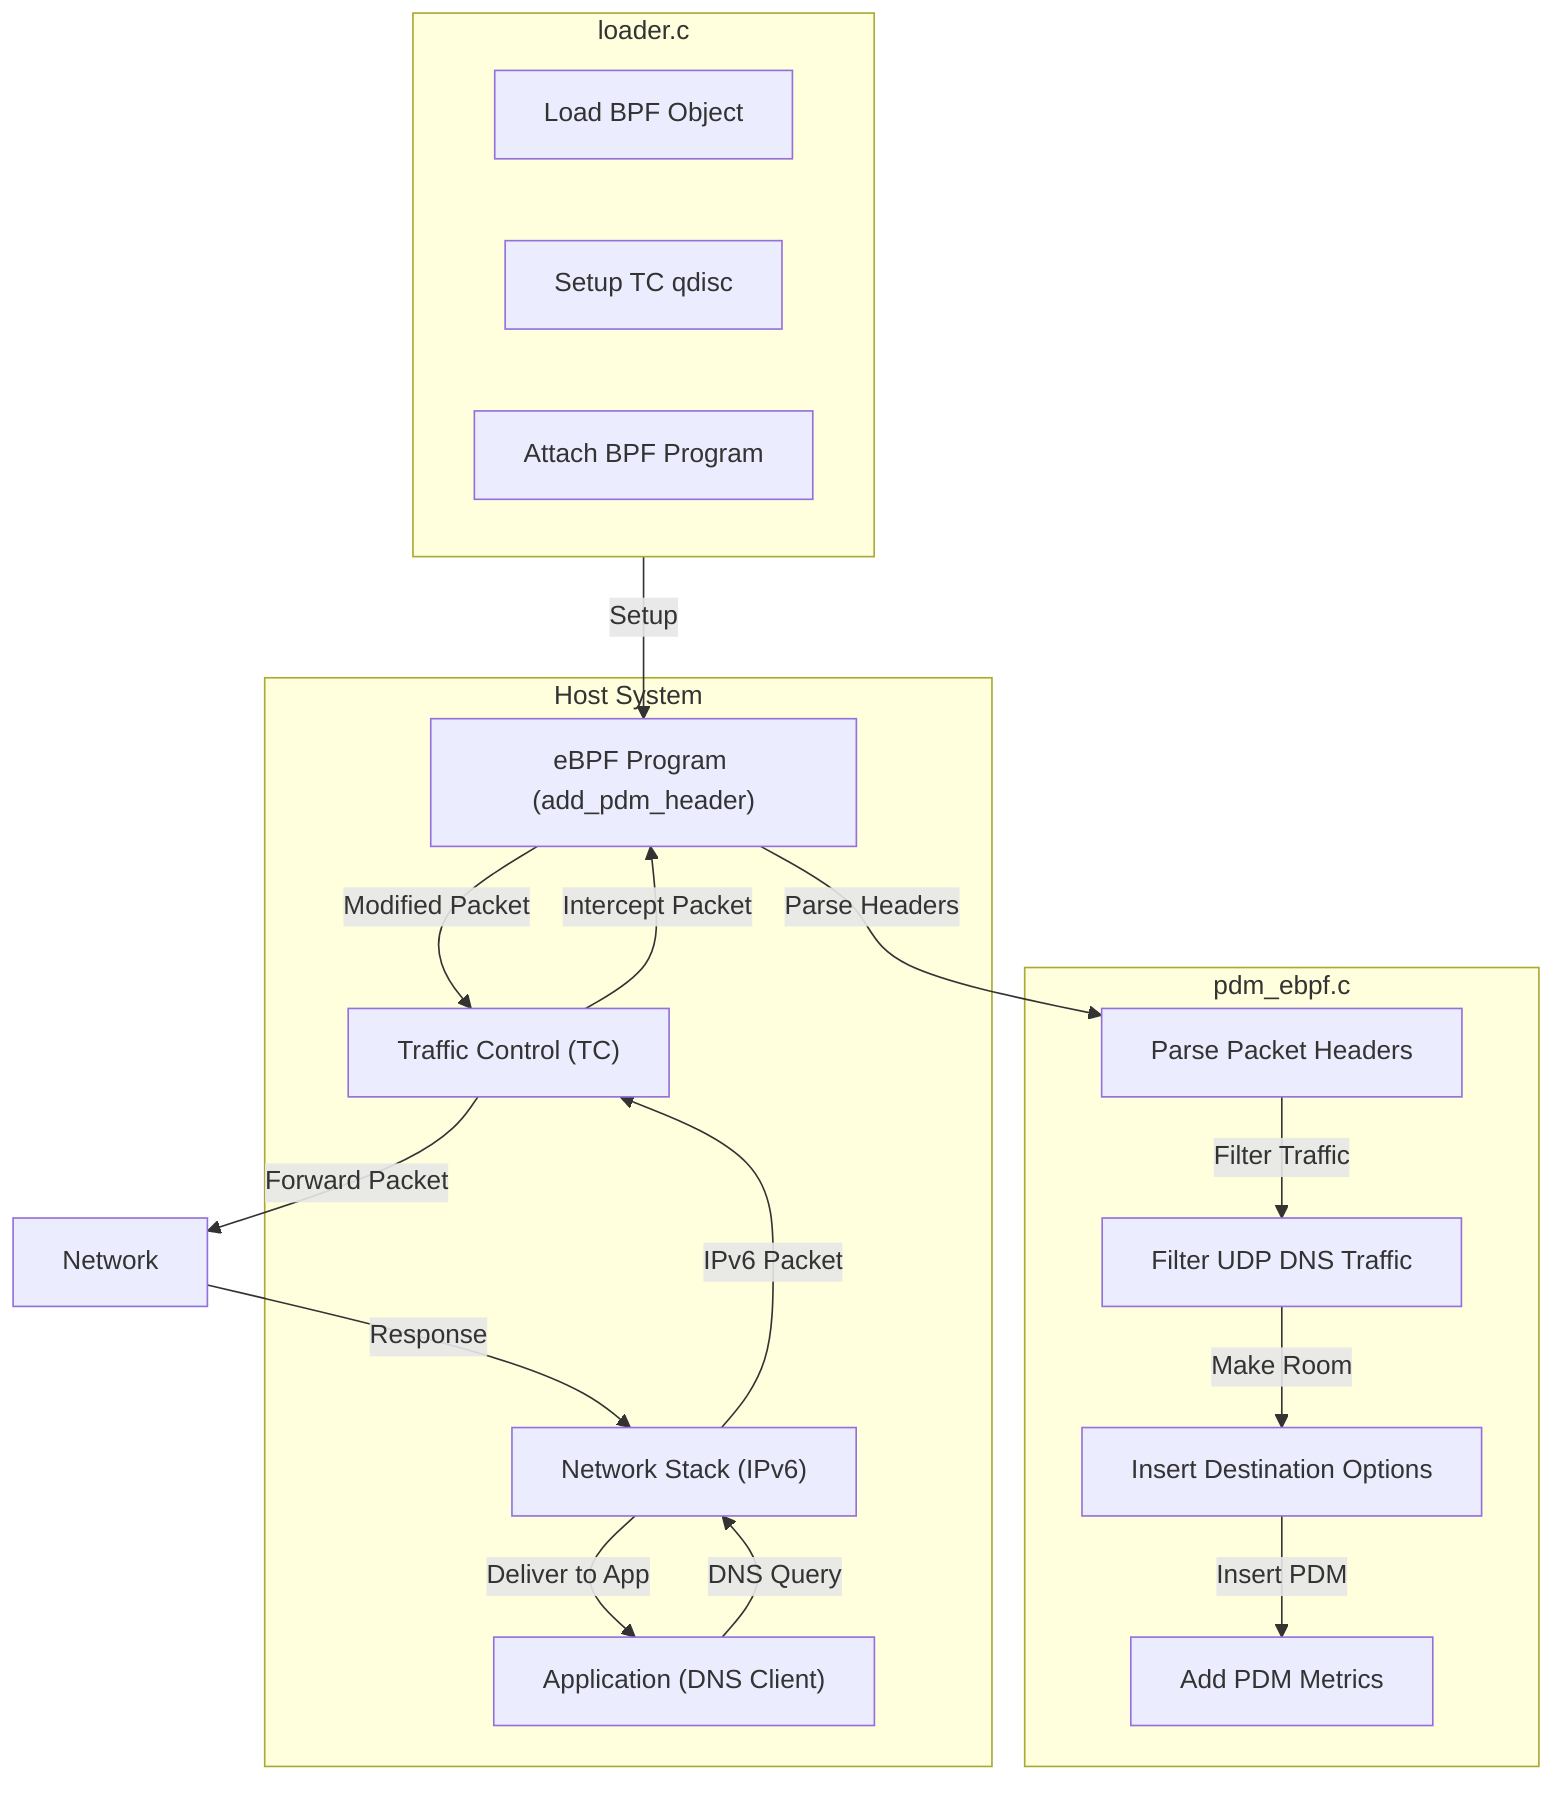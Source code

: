 flowchart TB
    subgraph Host["Host System"]
        App["Application (DNS Client)"]
        IP["Network Stack (IPv6)"]
        TC["Traffic Control (TC)"]
        BPF["eBPF Program (add_pdm_header)"]
    end
    Net["Network"]
    
    subgraph loader["loader.c"]
        L1["Load BPF Object"]
        L2["Setup TC qdisc"]
        L3["Attach BPF Program"]
    end
    
    subgraph pdm["pdm_ebpf.c"]
        P1["Parse Packet Headers"]
        P2["Filter UDP DNS Traffic"]
        P3["Insert Destination Options"]
        P4["Add PDM Metrics"]
    end
    
    App -->|DNS Query| IP
    IP -->|IPv6 Packet| TC
    TC -->|Intercept Packet| BPF
    
    BPF -->|Parse Headers| P1
    P1 -->|Filter Traffic| P2
    P2 -->|Make Room| P3
    P3 -->|Insert PDM| P4
    
    BPF -->|Modified Packet| TC
    TC -->|Forward Packet| Net
    
    Net -->|Response| IP
    IP -->|Deliver to App| App
    
    loader -->|Setup| BPF